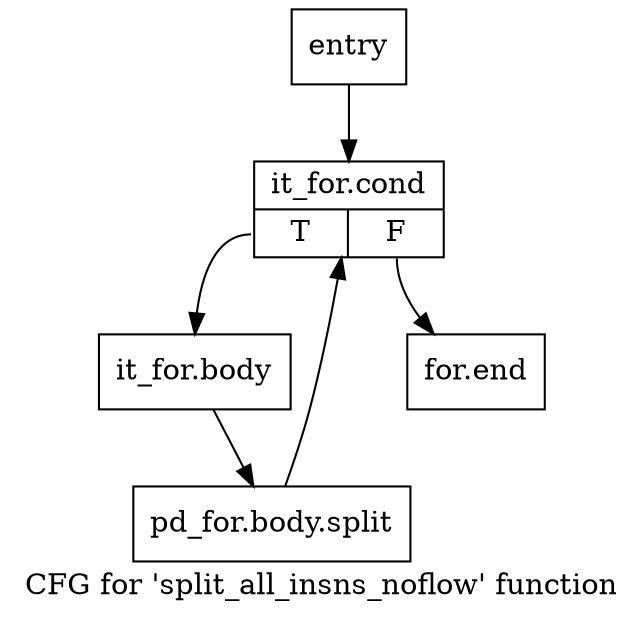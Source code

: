 digraph "CFG for 'split_all_insns_noflow' function" {
	label="CFG for 'split_all_insns_noflow' function";

	Node0x84fc650 [shape=record,label="{entry}"];
	Node0x84fc650 -> Node0x8557fd0;
	Node0x8557fd0 [shape=record,label="{it_for.cond|{<s0>T|<s1>F}}"];
	Node0x8557fd0:s0 -> Node0x8558020;
	Node0x8557fd0:s1 -> Node0x8558070;
	Node0x8558020 [shape=record,label="{it_for.body}"];
	Node0x8558020 -> Node0xe6a5d80;
	Node0xe6a5d80 [shape=record,label="{pd_for.body.split}"];
	Node0xe6a5d80 -> Node0x8557fd0;
	Node0x8558070 [shape=record,label="{for.end}"];
}
